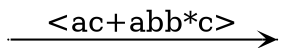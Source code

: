 digraph
{
  vcsn_context = "{ε} → RatE[[abc]? → 𝔹]"
  rankdir = LR
  edge [arrowhead = vee, arrowsize = .6]
  {
    node [shape = point, width = 0]
    Ipost
    Fpre
  }
  Ipost -> Fpre [label = "<ac+abb*c>"]
}

